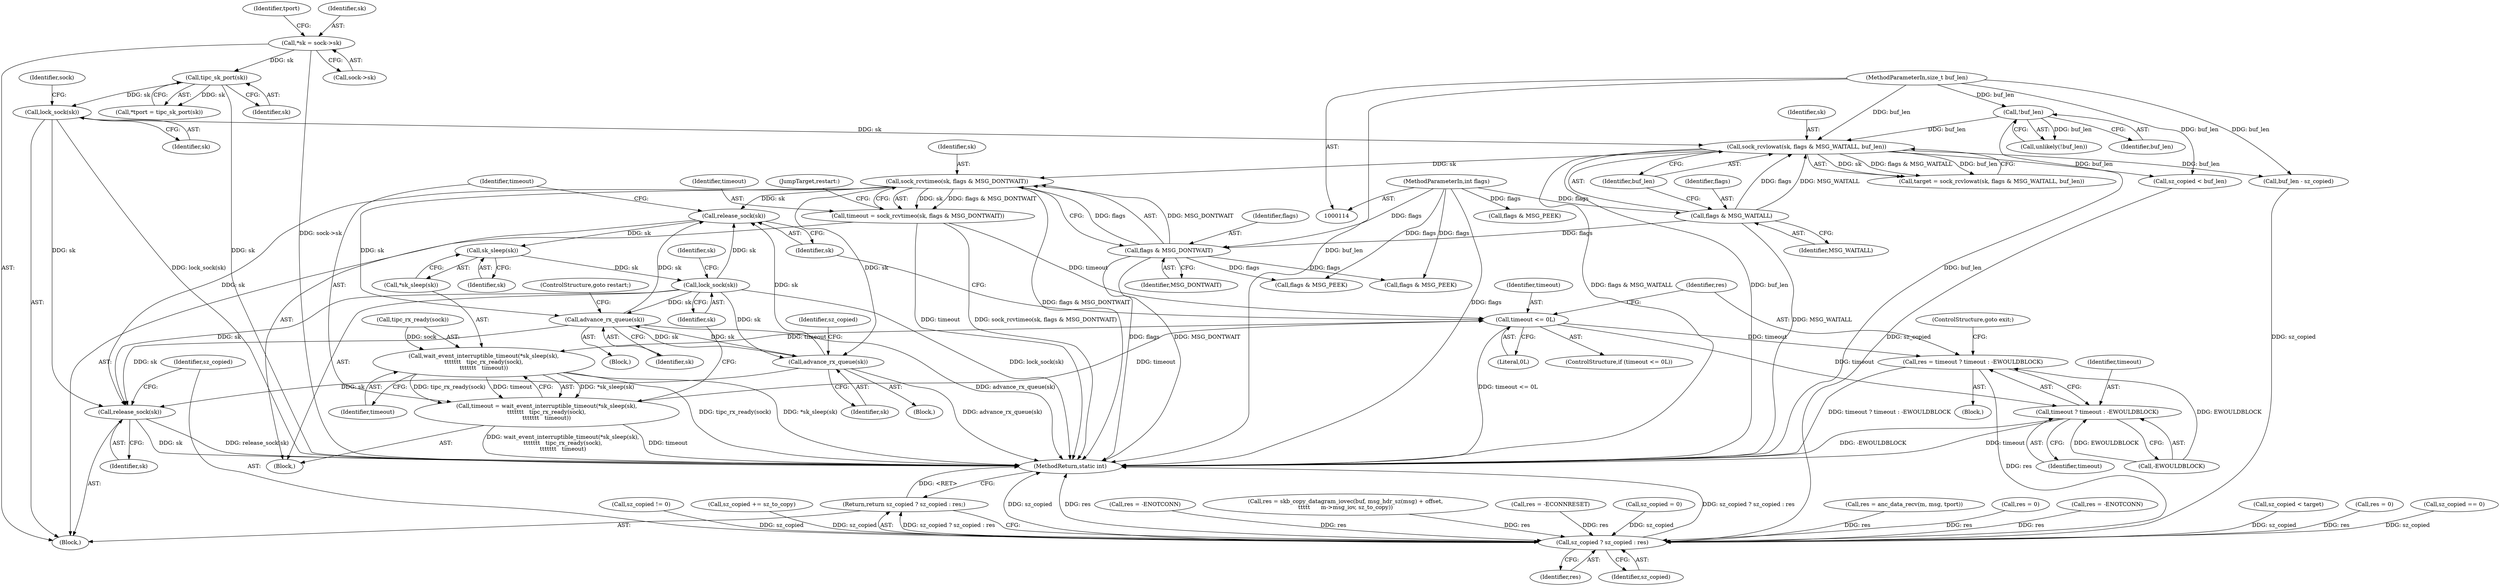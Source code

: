 digraph "0_linux_60085c3d009b0df252547adb336d1ccca5ce52ec_0@pointer" {
"1000191" [label="(Call,sock_rcvtimeo(sk, flags & MSG_DONTWAIT))"];
"1000183" [label="(Call,sock_rcvlowat(sk, flags & MSG_WAITALL, buf_len))"];
"1000155" [label="(Call,lock_sock(sk))"];
"1000130" [label="(Call,tipc_sk_port(sk))"];
"1000122" [label="(Call,*sk = sock->sk)"];
"1000185" [label="(Call,flags & MSG_WAITALL)"];
"1000119" [label="(MethodParameterIn,int flags)"];
"1000150" [label="(Call,!buf_len)"];
"1000118" [label="(MethodParameterIn,size_t buf_len)"];
"1000193" [label="(Call,flags & MSG_DONTWAIT)"];
"1000189" [label="(Call,timeout = sock_rcvtimeo(sk, flags & MSG_DONTWAIT))"];
"1000217" [label="(Call,timeout <= 0L)"];
"1000221" [label="(Call,res = timeout ? timeout : -EWOULDBLOCK)"];
"1000435" [label="(Call,sz_copied ? sz_copied : res)"];
"1000434" [label="(Return,return sz_copied ? sz_copied : res;)"];
"1000223" [label="(Call,timeout ? timeout : -EWOULDBLOCK)"];
"1000233" [label="(Call,wait_event_interruptible_timeout(*sk_sleep(sk),\n\t\t\t\t\t\t\t   tipc_rx_ready(sock),\n\t\t\t\t\t\t\t   timeout))"];
"1000231" [label="(Call,timeout = wait_event_interruptible_timeout(*sk_sleep(sk),\n\t\t\t\t\t\t\t   tipc_rx_ready(sock),\n\t\t\t\t\t\t\t   timeout))"];
"1000229" [label="(Call,release_sock(sk))"];
"1000235" [label="(Call,sk_sleep(sk))"];
"1000240" [label="(Call,lock_sock(sk))"];
"1000268" [label="(Call,advance_rx_queue(sk))"];
"1000405" [label="(Call,advance_rx_queue(sk))"];
"1000432" [label="(Call,release_sock(sk))"];
"1000231" [label="(Call,timeout = wait_event_interruptible_timeout(*sk_sleep(sk),\n\t\t\t\t\t\t\t   tipc_rx_ready(sock),\n\t\t\t\t\t\t\t   timeout))"];
"1000226" [label="(Call,-EWOULDBLOCK)"];
"1000171" [label="(Call,res = -ENOTCONN)"];
"1000232" [label="(Identifier,timeout)"];
"1000434" [label="(Return,return sz_copied ? sz_copied : res;)"];
"1000241" [label="(Identifier,sk)"];
"1000191" [label="(Call,sock_rcvtimeo(sk, flags & MSG_DONTWAIT))"];
"1000319" [label="(Call,res = skb_copy_datagram_iovec(buf, msg_hdr_sz(msg) + offset,\n\t\t\t\t\t      m->msg_iov, sz_to_copy))"];
"1000439" [label="(MethodReturn,static int)"];
"1000224" [label="(Identifier,timeout)"];
"1000270" [label="(ControlStructure,goto restart;)"];
"1000269" [label="(Identifier,sk)"];
"1000219" [label="(Literal,0L)"];
"1000220" [label="(Block,)"];
"1000379" [label="(Call,res = -ECONNRESET)"];
"1000140" [label="(Call,sz_copied = 0)"];
"1000406" [label="(Identifier,sk)"];
"1000195" [label="(Identifier,MSG_DONTWAIT)"];
"1000156" [label="(Identifier,sk)"];
"1000216" [label="(ControlStructure,if (timeout <= 0L))"];
"1000130" [label="(Call,tipc_sk_port(sk))"];
"1000279" [label="(Call,res = anc_data_recv(m, msg, tport))"];
"1000222" [label="(Identifier,res)"];
"1000405" [label="(Call,advance_rx_queue(sk))"];
"1000438" [label="(Identifier,res)"];
"1000185" [label="(Call,flags & MSG_WAITALL)"];
"1000181" [label="(Call,target = sock_rcvlowat(sk, flags & MSG_WAITALL, buf_len))"];
"1000119" [label="(MethodParameterIn,int flags)"];
"1000436" [label="(Identifier,sz_copied)"];
"1000201" [label="(Identifier,sk)"];
"1000129" [label="(Identifier,tport)"];
"1000187" [label="(Identifier,MSG_WAITALL)"];
"1000123" [label="(Identifier,sk)"];
"1000375" [label="(Call,res = 0)"];
"1000389" [label="(Block,)"];
"1000435" [label="(Call,sz_copied ? sz_copied : res)"];
"1000233" [label="(Call,wait_event_interruptible_timeout(*sk_sleep(sk),\n\t\t\t\t\t\t\t   tipc_rx_ready(sock),\n\t\t\t\t\t\t\t   timeout))"];
"1000192" [label="(Identifier,sk)"];
"1000432" [label="(Call,release_sock(sk))"];
"1000128" [label="(Call,*tport = tipc_sk_port(sk))"];
"1000308" [label="(Call,buf_len - sz_copied)"];
"1000190" [label="(Identifier,timeout)"];
"1000409" [label="(Call,sz_copied < buf_len)"];
"1000218" [label="(Identifier,timeout)"];
"1000122" [label="(Call,*sk = sock->sk)"];
"1000149" [label="(Call,unlikely(!buf_len))"];
"1000184" [label="(Identifier,sk)"];
"1000425" [label="(Call,flags & MSG_PEEK)"];
"1000225" [label="(Identifier,timeout)"];
"1000183" [label="(Call,sock_rcvlowat(sk, flags & MSG_WAITALL, buf_len))"];
"1000223" [label="(Call,timeout ? timeout : -EWOULDBLOCK)"];
"1000211" [label="(Call,res = -ENOTCONN)"];
"1000420" [label="(Call,sz_copied < target)"];
"1000120" [label="(Block,)"];
"1000239" [label="(Identifier,timeout)"];
"1000186" [label="(Identifier,flags)"];
"1000151" [label="(Identifier,buf_len)"];
"1000131" [label="(Identifier,sk)"];
"1000236" [label="(Identifier,sk)"];
"1000437" [label="(Identifier,sz_copied)"];
"1000267" [label="(Block,)"];
"1000230" [label="(Identifier,sk)"];
"1000410" [label="(Identifier,sz_copied)"];
"1000234" [label="(Call,*sk_sleep(sk))"];
"1000228" [label="(ControlStructure,goto exit;)"];
"1000150" [label="(Call,!buf_len)"];
"1000162" [label="(Identifier,sock)"];
"1000194" [label="(Identifier,flags)"];
"1000386" [label="(Call,flags & MSG_PEEK)"];
"1000145" [label="(Call,res = 0)"];
"1000124" [label="(Call,sock->sk)"];
"1000344" [label="(Call,flags & MSG_PEEK)"];
"1000229" [label="(Call,release_sock(sk))"];
"1000235" [label="(Call,sk_sleep(sk))"];
"1000189" [label="(Call,timeout = sock_rcvtimeo(sk, flags & MSG_DONTWAIT))"];
"1000155" [label="(Call,lock_sock(sk))"];
"1000240" [label="(Call,lock_sock(sk))"];
"1000433" [label="(Identifier,sk)"];
"1000221" [label="(Call,res = timeout ? timeout : -EWOULDBLOCK)"];
"1000196" [label="(JumpTarget,restart:)"];
"1000237" [label="(Call,tipc_rx_ready(sock))"];
"1000272" [label="(Call,sz_copied == 0)"];
"1000217" [label="(Call,timeout <= 0L)"];
"1000188" [label="(Identifier,buf_len)"];
"1000193" [label="(Call,flags & MSG_DONTWAIT)"];
"1000363" [label="(Call,sz_copied != 0)"];
"1000334" [label="(Call,sz_copied += sz_to_copy)"];
"1000268" [label="(Call,advance_rx_queue(sk))"];
"1000203" [label="(Block,)"];
"1000118" [label="(MethodParameterIn,size_t buf_len)"];
"1000191" -> "1000189"  [label="AST: "];
"1000191" -> "1000193"  [label="CFG: "];
"1000192" -> "1000191"  [label="AST: "];
"1000193" -> "1000191"  [label="AST: "];
"1000189" -> "1000191"  [label="CFG: "];
"1000191" -> "1000439"  [label="DDG: flags & MSG_DONTWAIT"];
"1000191" -> "1000189"  [label="DDG: sk"];
"1000191" -> "1000189"  [label="DDG: flags & MSG_DONTWAIT"];
"1000183" -> "1000191"  [label="DDG: sk"];
"1000193" -> "1000191"  [label="DDG: flags"];
"1000193" -> "1000191"  [label="DDG: MSG_DONTWAIT"];
"1000191" -> "1000229"  [label="DDG: sk"];
"1000191" -> "1000268"  [label="DDG: sk"];
"1000191" -> "1000405"  [label="DDG: sk"];
"1000191" -> "1000432"  [label="DDG: sk"];
"1000183" -> "1000181"  [label="AST: "];
"1000183" -> "1000188"  [label="CFG: "];
"1000184" -> "1000183"  [label="AST: "];
"1000185" -> "1000183"  [label="AST: "];
"1000188" -> "1000183"  [label="AST: "];
"1000181" -> "1000183"  [label="CFG: "];
"1000183" -> "1000439"  [label="DDG: buf_len"];
"1000183" -> "1000439"  [label="DDG: flags & MSG_WAITALL"];
"1000183" -> "1000181"  [label="DDG: sk"];
"1000183" -> "1000181"  [label="DDG: flags & MSG_WAITALL"];
"1000183" -> "1000181"  [label="DDG: buf_len"];
"1000155" -> "1000183"  [label="DDG: sk"];
"1000185" -> "1000183"  [label="DDG: flags"];
"1000185" -> "1000183"  [label="DDG: MSG_WAITALL"];
"1000150" -> "1000183"  [label="DDG: buf_len"];
"1000118" -> "1000183"  [label="DDG: buf_len"];
"1000183" -> "1000308"  [label="DDG: buf_len"];
"1000183" -> "1000409"  [label="DDG: buf_len"];
"1000155" -> "1000120"  [label="AST: "];
"1000155" -> "1000156"  [label="CFG: "];
"1000156" -> "1000155"  [label="AST: "];
"1000162" -> "1000155"  [label="CFG: "];
"1000155" -> "1000439"  [label="DDG: lock_sock(sk)"];
"1000130" -> "1000155"  [label="DDG: sk"];
"1000155" -> "1000432"  [label="DDG: sk"];
"1000130" -> "1000128"  [label="AST: "];
"1000130" -> "1000131"  [label="CFG: "];
"1000131" -> "1000130"  [label="AST: "];
"1000128" -> "1000130"  [label="CFG: "];
"1000130" -> "1000439"  [label="DDG: sk"];
"1000130" -> "1000128"  [label="DDG: sk"];
"1000122" -> "1000130"  [label="DDG: sk"];
"1000122" -> "1000120"  [label="AST: "];
"1000122" -> "1000124"  [label="CFG: "];
"1000123" -> "1000122"  [label="AST: "];
"1000124" -> "1000122"  [label="AST: "];
"1000129" -> "1000122"  [label="CFG: "];
"1000122" -> "1000439"  [label="DDG: sock->sk"];
"1000185" -> "1000187"  [label="CFG: "];
"1000186" -> "1000185"  [label="AST: "];
"1000187" -> "1000185"  [label="AST: "];
"1000188" -> "1000185"  [label="CFG: "];
"1000185" -> "1000439"  [label="DDG: MSG_WAITALL"];
"1000119" -> "1000185"  [label="DDG: flags"];
"1000185" -> "1000193"  [label="DDG: flags"];
"1000119" -> "1000114"  [label="AST: "];
"1000119" -> "1000439"  [label="DDG: flags"];
"1000119" -> "1000193"  [label="DDG: flags"];
"1000119" -> "1000344"  [label="DDG: flags"];
"1000119" -> "1000386"  [label="DDG: flags"];
"1000119" -> "1000425"  [label="DDG: flags"];
"1000150" -> "1000149"  [label="AST: "];
"1000150" -> "1000151"  [label="CFG: "];
"1000151" -> "1000150"  [label="AST: "];
"1000149" -> "1000150"  [label="CFG: "];
"1000150" -> "1000439"  [label="DDG: buf_len"];
"1000150" -> "1000149"  [label="DDG: buf_len"];
"1000118" -> "1000150"  [label="DDG: buf_len"];
"1000118" -> "1000114"  [label="AST: "];
"1000118" -> "1000439"  [label="DDG: buf_len"];
"1000118" -> "1000308"  [label="DDG: buf_len"];
"1000118" -> "1000409"  [label="DDG: buf_len"];
"1000193" -> "1000195"  [label="CFG: "];
"1000194" -> "1000193"  [label="AST: "];
"1000195" -> "1000193"  [label="AST: "];
"1000193" -> "1000439"  [label="DDG: flags"];
"1000193" -> "1000439"  [label="DDG: MSG_DONTWAIT"];
"1000193" -> "1000344"  [label="DDG: flags"];
"1000193" -> "1000386"  [label="DDG: flags"];
"1000189" -> "1000120"  [label="AST: "];
"1000190" -> "1000189"  [label="AST: "];
"1000196" -> "1000189"  [label="CFG: "];
"1000189" -> "1000439"  [label="DDG: timeout"];
"1000189" -> "1000439"  [label="DDG: sock_rcvtimeo(sk, flags & MSG_DONTWAIT)"];
"1000189" -> "1000217"  [label="DDG: timeout"];
"1000217" -> "1000216"  [label="AST: "];
"1000217" -> "1000219"  [label="CFG: "];
"1000218" -> "1000217"  [label="AST: "];
"1000219" -> "1000217"  [label="AST: "];
"1000222" -> "1000217"  [label="CFG: "];
"1000230" -> "1000217"  [label="CFG: "];
"1000217" -> "1000439"  [label="DDG: timeout <= 0L"];
"1000231" -> "1000217"  [label="DDG: timeout"];
"1000217" -> "1000221"  [label="DDG: timeout"];
"1000217" -> "1000223"  [label="DDG: timeout"];
"1000217" -> "1000233"  [label="DDG: timeout"];
"1000221" -> "1000220"  [label="AST: "];
"1000221" -> "1000223"  [label="CFG: "];
"1000222" -> "1000221"  [label="AST: "];
"1000223" -> "1000221"  [label="AST: "];
"1000228" -> "1000221"  [label="CFG: "];
"1000221" -> "1000439"  [label="DDG: timeout ? timeout : -EWOULDBLOCK"];
"1000226" -> "1000221"  [label="DDG: EWOULDBLOCK"];
"1000221" -> "1000435"  [label="DDG: res"];
"1000435" -> "1000434"  [label="AST: "];
"1000435" -> "1000437"  [label="CFG: "];
"1000435" -> "1000438"  [label="CFG: "];
"1000436" -> "1000435"  [label="AST: "];
"1000437" -> "1000435"  [label="AST: "];
"1000438" -> "1000435"  [label="AST: "];
"1000434" -> "1000435"  [label="CFG: "];
"1000435" -> "1000439"  [label="DDG: sz_copied"];
"1000435" -> "1000439"  [label="DDG: res"];
"1000435" -> "1000439"  [label="DDG: sz_copied ? sz_copied : res"];
"1000435" -> "1000434"  [label="DDG: sz_copied ? sz_copied : res"];
"1000308" -> "1000435"  [label="DDG: sz_copied"];
"1000363" -> "1000435"  [label="DDG: sz_copied"];
"1000140" -> "1000435"  [label="DDG: sz_copied"];
"1000409" -> "1000435"  [label="DDG: sz_copied"];
"1000272" -> "1000435"  [label="DDG: sz_copied"];
"1000420" -> "1000435"  [label="DDG: sz_copied"];
"1000334" -> "1000435"  [label="DDG: sz_copied"];
"1000279" -> "1000435"  [label="DDG: res"];
"1000379" -> "1000435"  [label="DDG: res"];
"1000211" -> "1000435"  [label="DDG: res"];
"1000319" -> "1000435"  [label="DDG: res"];
"1000145" -> "1000435"  [label="DDG: res"];
"1000171" -> "1000435"  [label="DDG: res"];
"1000375" -> "1000435"  [label="DDG: res"];
"1000434" -> "1000120"  [label="AST: "];
"1000439" -> "1000434"  [label="CFG: "];
"1000434" -> "1000439"  [label="DDG: <RET>"];
"1000223" -> "1000225"  [label="CFG: "];
"1000223" -> "1000226"  [label="CFG: "];
"1000224" -> "1000223"  [label="AST: "];
"1000225" -> "1000223"  [label="AST: "];
"1000226" -> "1000223"  [label="AST: "];
"1000223" -> "1000439"  [label="DDG: timeout"];
"1000223" -> "1000439"  [label="DDG: -EWOULDBLOCK"];
"1000226" -> "1000223"  [label="DDG: EWOULDBLOCK"];
"1000233" -> "1000231"  [label="AST: "];
"1000233" -> "1000239"  [label="CFG: "];
"1000234" -> "1000233"  [label="AST: "];
"1000237" -> "1000233"  [label="AST: "];
"1000239" -> "1000233"  [label="AST: "];
"1000231" -> "1000233"  [label="CFG: "];
"1000233" -> "1000439"  [label="DDG: tipc_rx_ready(sock)"];
"1000233" -> "1000439"  [label="DDG: *sk_sleep(sk)"];
"1000233" -> "1000231"  [label="DDG: *sk_sleep(sk)"];
"1000233" -> "1000231"  [label="DDG: tipc_rx_ready(sock)"];
"1000233" -> "1000231"  [label="DDG: timeout"];
"1000237" -> "1000233"  [label="DDG: sock"];
"1000231" -> "1000203"  [label="AST: "];
"1000232" -> "1000231"  [label="AST: "];
"1000241" -> "1000231"  [label="CFG: "];
"1000231" -> "1000439"  [label="DDG: wait_event_interruptible_timeout(*sk_sleep(sk),\n\t\t\t\t\t\t\t   tipc_rx_ready(sock),\n\t\t\t\t\t\t\t   timeout)"];
"1000231" -> "1000439"  [label="DDG: timeout"];
"1000229" -> "1000203"  [label="AST: "];
"1000229" -> "1000230"  [label="CFG: "];
"1000230" -> "1000229"  [label="AST: "];
"1000232" -> "1000229"  [label="CFG: "];
"1000268" -> "1000229"  [label="DDG: sk"];
"1000405" -> "1000229"  [label="DDG: sk"];
"1000240" -> "1000229"  [label="DDG: sk"];
"1000229" -> "1000235"  [label="DDG: sk"];
"1000235" -> "1000234"  [label="AST: "];
"1000235" -> "1000236"  [label="CFG: "];
"1000236" -> "1000235"  [label="AST: "];
"1000234" -> "1000235"  [label="CFG: "];
"1000235" -> "1000240"  [label="DDG: sk"];
"1000240" -> "1000203"  [label="AST: "];
"1000240" -> "1000241"  [label="CFG: "];
"1000241" -> "1000240"  [label="AST: "];
"1000201" -> "1000240"  [label="CFG: "];
"1000240" -> "1000439"  [label="DDG: lock_sock(sk)"];
"1000240" -> "1000268"  [label="DDG: sk"];
"1000240" -> "1000405"  [label="DDG: sk"];
"1000240" -> "1000432"  [label="DDG: sk"];
"1000268" -> "1000267"  [label="AST: "];
"1000268" -> "1000269"  [label="CFG: "];
"1000269" -> "1000268"  [label="AST: "];
"1000270" -> "1000268"  [label="CFG: "];
"1000268" -> "1000439"  [label="DDG: advance_rx_queue(sk)"];
"1000405" -> "1000268"  [label="DDG: sk"];
"1000268" -> "1000405"  [label="DDG: sk"];
"1000268" -> "1000432"  [label="DDG: sk"];
"1000405" -> "1000389"  [label="AST: "];
"1000405" -> "1000406"  [label="CFG: "];
"1000406" -> "1000405"  [label="AST: "];
"1000410" -> "1000405"  [label="CFG: "];
"1000405" -> "1000439"  [label="DDG: advance_rx_queue(sk)"];
"1000405" -> "1000432"  [label="DDG: sk"];
"1000432" -> "1000120"  [label="AST: "];
"1000432" -> "1000433"  [label="CFG: "];
"1000433" -> "1000432"  [label="AST: "];
"1000436" -> "1000432"  [label="CFG: "];
"1000432" -> "1000439"  [label="DDG: release_sock(sk)"];
"1000432" -> "1000439"  [label="DDG: sk"];
}

